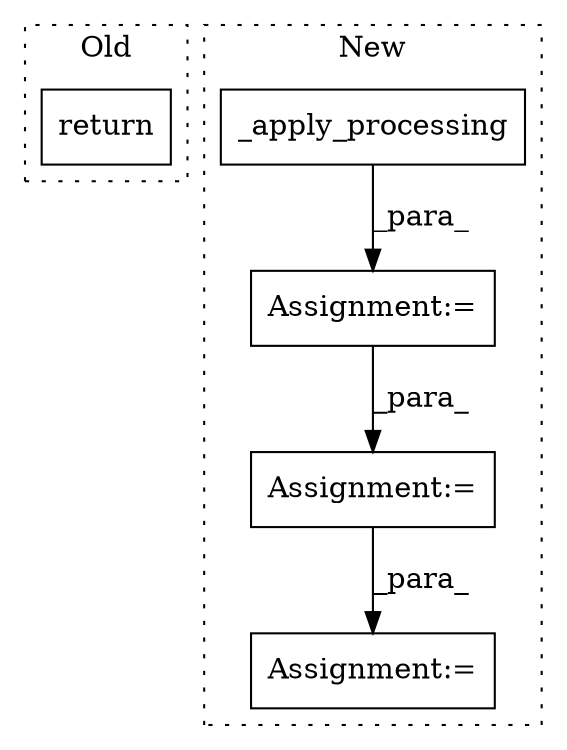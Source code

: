 digraph G {
subgraph cluster0 {
1 [label="return" a="41" s="2447" l="7" shape="box"];
label = "Old";
style="dotted";
}
subgraph cluster1 {
2 [label="_apply_processing" a="32" s="2363,2382" l="18,1" shape="box"];
3 [label="Assignment:=" a="7" s="2783" l="1" shape="box"];
4 [label="Assignment:=" a="7" s="2357" l="1" shape="box"];
5 [label="Assignment:=" a="7" s="2700" l="1" shape="box"];
label = "New";
style="dotted";
}
2 -> 4 [label="_para_"];
4 -> 5 [label="_para_"];
5 -> 3 [label="_para_"];
}